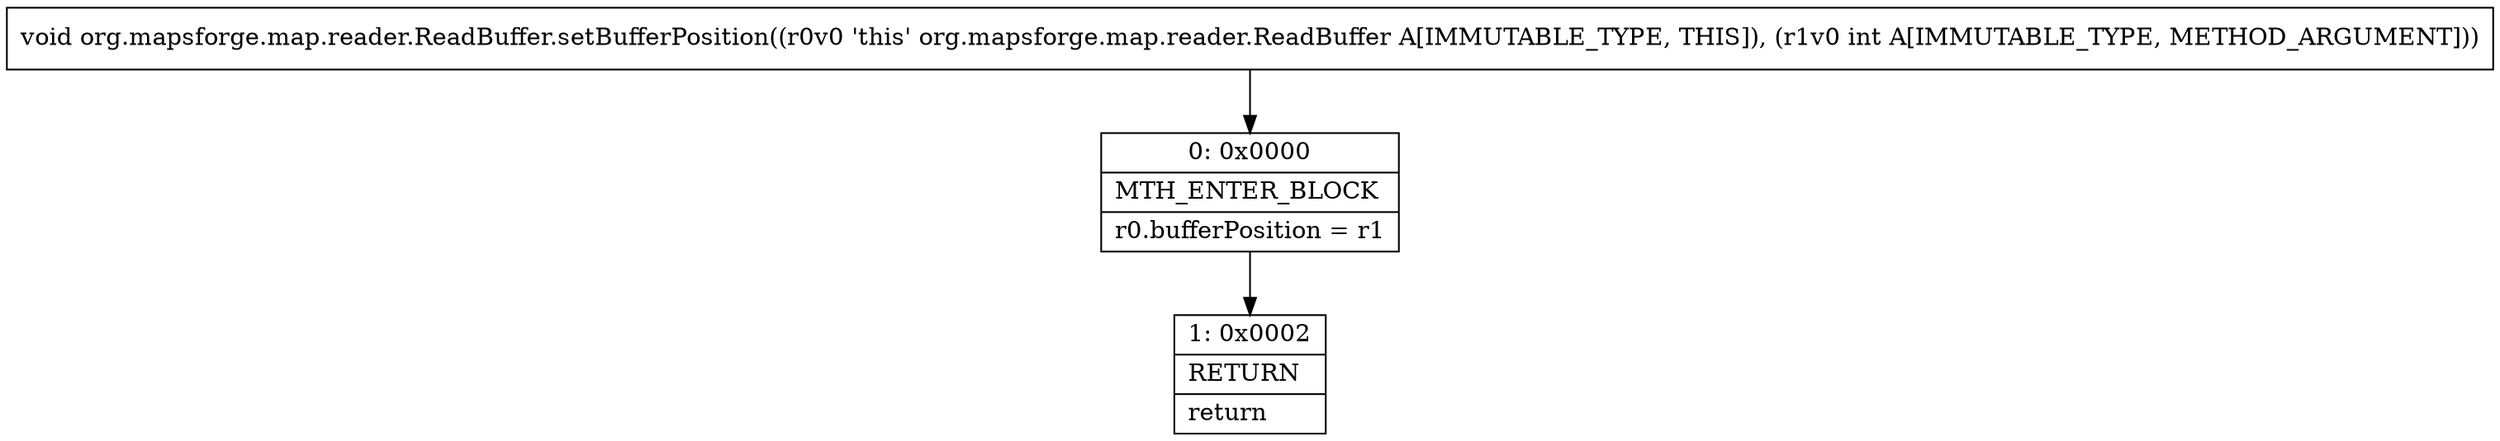 digraph "CFG fororg.mapsforge.map.reader.ReadBuffer.setBufferPosition(I)V" {
Node_0 [shape=record,label="{0\:\ 0x0000|MTH_ENTER_BLOCK\l|r0.bufferPosition = r1\l}"];
Node_1 [shape=record,label="{1\:\ 0x0002|RETURN\l|return\l}"];
MethodNode[shape=record,label="{void org.mapsforge.map.reader.ReadBuffer.setBufferPosition((r0v0 'this' org.mapsforge.map.reader.ReadBuffer A[IMMUTABLE_TYPE, THIS]), (r1v0 int A[IMMUTABLE_TYPE, METHOD_ARGUMENT])) }"];
MethodNode -> Node_0;
Node_0 -> Node_1;
}


